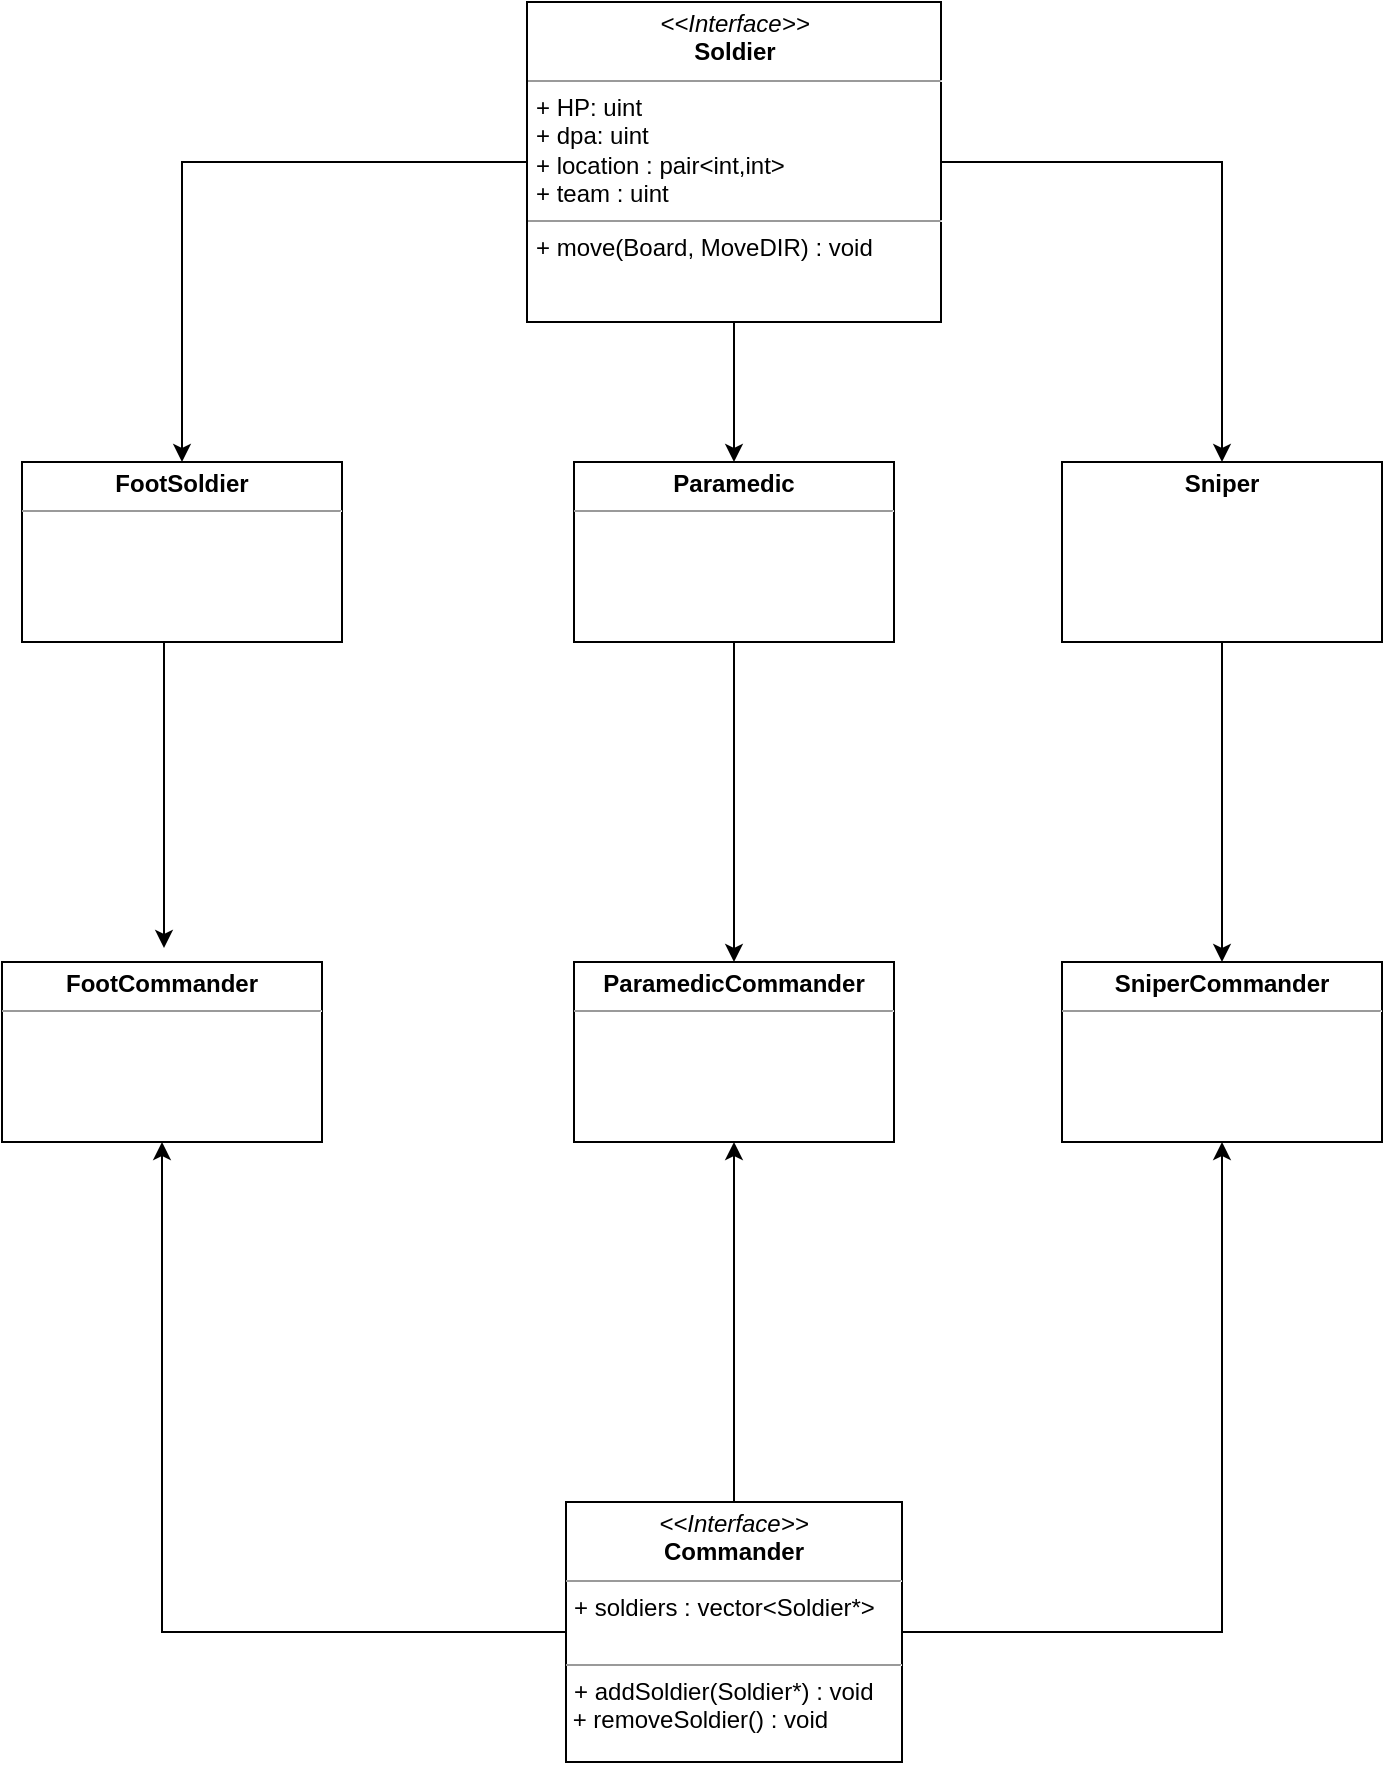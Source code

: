 <mxfile version="11.1.4" type="device"><diagram id="soT3LyRlg43CQsKjoYNd" name="Page-1"><mxGraphModel dx="1360" dy="984" grid="1" gridSize="10" guides="1" tooltips="1" connect="1" arrows="1" fold="1" page="1" pageScale="1" pageWidth="850" pageHeight="1100" math="0" shadow="0"><root><mxCell id="0"/><mxCell id="1" parent="0"/><mxCell id="S9RKg_i5RS0eWCUJf2ve-17" style="edgeStyle=orthogonalEdgeStyle;rounded=0;orthogonalLoop=1;jettySize=auto;html=1;entryX=0.5;entryY=0;entryDx=0;entryDy=0;" edge="1" parent="1" source="S9RKg_i5RS0eWCUJf2ve-1" target="S9RKg_i5RS0eWCUJf2ve-13"><mxGeometry relative="1" as="geometry"/></mxCell><mxCell id="S9RKg_i5RS0eWCUJf2ve-23" style="edgeStyle=orthogonalEdgeStyle;rounded=0;orthogonalLoop=1;jettySize=auto;html=1;entryX=0.5;entryY=0;entryDx=0;entryDy=0;" edge="1" parent="1" source="S9RKg_i5RS0eWCUJf2ve-1" target="S9RKg_i5RS0eWCUJf2ve-6"><mxGeometry relative="1" as="geometry"/></mxCell><mxCell id="S9RKg_i5RS0eWCUJf2ve-24" style="edgeStyle=orthogonalEdgeStyle;rounded=0;orthogonalLoop=1;jettySize=auto;html=1;entryX=0.5;entryY=0;entryDx=0;entryDy=0;" edge="1" parent="1" source="S9RKg_i5RS0eWCUJf2ve-1" target="S9RKg_i5RS0eWCUJf2ve-11"><mxGeometry relative="1" as="geometry"/></mxCell><mxCell id="S9RKg_i5RS0eWCUJf2ve-1" value="&lt;p style=&quot;margin: 0px ; margin-top: 4px ; text-align: center&quot;&gt;&lt;i&gt;&amp;lt;&amp;lt;Interface&amp;gt;&amp;gt;&lt;/i&gt;&lt;br&gt;&lt;b&gt;Soldier&lt;/b&gt;&lt;/p&gt;&lt;hr size=&quot;1&quot;&gt;&lt;p style=&quot;margin: 0px ; margin-left: 4px&quot;&gt;+ HP: uint&lt;br&gt;+ dpa: uint&lt;/p&gt;&lt;p style=&quot;margin: 0px ; margin-left: 4px&quot;&gt;+ location : pair&amp;lt;int,int&amp;gt;&lt;/p&gt;&lt;p style=&quot;margin: 0px ; margin-left: 4px&quot;&gt;+ team : uint&lt;/p&gt;&lt;hr size=&quot;1&quot;&gt;&lt;p style=&quot;margin: 0px ; margin-left: 4px&quot;&gt;+ move(Board, MoveDIR) : void&lt;br&gt;&lt;/p&gt;" style="verticalAlign=top;align=left;overflow=fill;fontSize=12;fontFamily=Helvetica;html=1;" vertex="1" parent="1"><mxGeometry x="322.5" y="50" width="207" height="160" as="geometry"/></mxCell><mxCell id="S9RKg_i5RS0eWCUJf2ve-10" style="edgeStyle=orthogonalEdgeStyle;rounded=0;orthogonalLoop=1;jettySize=auto;html=1;entryX=0.5;entryY=1;entryDx=0;entryDy=0;" edge="1" parent="1" source="S9RKg_i5RS0eWCUJf2ve-2" target="S9RKg_i5RS0eWCUJf2ve-7"><mxGeometry relative="1" as="geometry"/></mxCell><mxCell id="S9RKg_i5RS0eWCUJf2ve-22" style="edgeStyle=orthogonalEdgeStyle;rounded=0;orthogonalLoop=1;jettySize=auto;html=1;entryX=0.5;entryY=1;entryDx=0;entryDy=0;" edge="1" parent="1" source="S9RKg_i5RS0eWCUJf2ve-2" target="S9RKg_i5RS0eWCUJf2ve-14"><mxGeometry relative="1" as="geometry"/></mxCell><mxCell id="S9RKg_i5RS0eWCUJf2ve-25" style="edgeStyle=orthogonalEdgeStyle;rounded=0;orthogonalLoop=1;jettySize=auto;html=1;entryX=0.5;entryY=1;entryDx=0;entryDy=0;" edge="1" parent="1" source="S9RKg_i5RS0eWCUJf2ve-2" target="S9RKg_i5RS0eWCUJf2ve-12"><mxGeometry relative="1" as="geometry"/></mxCell><mxCell id="S9RKg_i5RS0eWCUJf2ve-2" value="&lt;p style=&quot;margin: 0px ; margin-top: 4px ; text-align: center&quot;&gt;&lt;i&gt;&amp;lt;&amp;lt;Interface&amp;gt;&amp;gt;&lt;/i&gt;&lt;br&gt;&lt;b&gt;Commander&lt;/b&gt;&lt;/p&gt;&lt;hr size=&quot;1&quot;&gt;&lt;p style=&quot;margin: 0px ; margin-left: 4px&quot;&gt;+ soldiers : vector&amp;lt;Soldier*&amp;gt;&lt;/p&gt;&lt;p style=&quot;margin: 0px ; margin-left: 4px&quot;&gt;&lt;br&gt;&lt;/p&gt;&lt;hr size=&quot;1&quot;&gt;&lt;p style=&quot;margin: 0px 0px 0px 4px&quot;&gt;+ addSoldier(Soldier*) : void&lt;/p&gt;&lt;div&gt;&amp;nbsp;+ removeSoldier() : void&lt;/div&gt;&lt;div&gt;&lt;br&gt;&lt;/div&gt;" style="verticalAlign=top;align=left;overflow=fill;fontSize=12;fontFamily=Helvetica;html=1;" vertex="1" parent="1"><mxGeometry x="342" y="800" width="168" height="130" as="geometry"/></mxCell><mxCell id="S9RKg_i5RS0eWCUJf2ve-9" style="edgeStyle=orthogonalEdgeStyle;rounded=0;orthogonalLoop=1;jettySize=auto;html=1;entryX=0.575;entryY=-0.033;entryDx=0;entryDy=0;entryPerimeter=0;" edge="1" parent="1"><mxGeometry relative="1" as="geometry"><mxPoint x="139" y="366" as="sourcePoint"/><mxPoint x="141" y="523" as="targetPoint"/><Array as="points"><mxPoint x="141" y="366"/></Array></mxGeometry></mxCell><mxCell id="S9RKg_i5RS0eWCUJf2ve-6" value="&lt;p style=&quot;margin: 0px ; margin-top: 4px ; text-align: center&quot;&gt;&lt;b&gt;FootSoldier&lt;/b&gt;&lt;/p&gt;&lt;hr size=&quot;1&quot;&gt;&lt;p style=&quot;margin: 0px ; margin-left: 4px&quot;&gt;&lt;/p&gt;&lt;p style=&quot;margin: 0px ; margin-left: 4px&quot;&gt;&lt;br&gt;&lt;/p&gt;" style="verticalAlign=top;align=left;overflow=fill;fontSize=12;fontFamily=Helvetica;html=1;" vertex="1" parent="1"><mxGeometry x="70" y="280" width="160" height="90" as="geometry"/></mxCell><mxCell id="S9RKg_i5RS0eWCUJf2ve-7" value="&lt;p style=&quot;margin: 0px ; margin-top: 4px ; text-align: center&quot;&gt;&lt;b&gt;FootCommander&lt;/b&gt;&lt;/p&gt;&lt;hr size=&quot;1&quot;&gt;&lt;p style=&quot;margin: 0px ; margin-left: 4px&quot;&gt;&lt;/p&gt;&lt;p style=&quot;margin: 0px ; margin-left: 4px&quot;&gt;&lt;br&gt;&lt;/p&gt;" style="verticalAlign=top;align=left;overflow=fill;fontSize=12;fontFamily=Helvetica;html=1;" vertex="1" parent="1"><mxGeometry x="60" y="530" width="160" height="90" as="geometry"/></mxCell><mxCell id="S9RKg_i5RS0eWCUJf2ve-16" style="edgeStyle=orthogonalEdgeStyle;rounded=0;orthogonalLoop=1;jettySize=auto;html=1;entryX=0.5;entryY=0;entryDx=0;entryDy=0;" edge="1" parent="1" source="S9RKg_i5RS0eWCUJf2ve-11" target="S9RKg_i5RS0eWCUJf2ve-12"><mxGeometry relative="1" as="geometry"><mxPoint x="436" y="520" as="targetPoint"/><Array as="points"/></mxGeometry></mxCell><mxCell id="S9RKg_i5RS0eWCUJf2ve-11" value="&lt;p style=&quot;margin: 0px ; margin-top: 4px ; text-align: center&quot;&gt;&lt;b&gt;Paramedic&lt;/b&gt;&lt;/p&gt;&lt;hr size=&quot;1&quot;&gt;&lt;p style=&quot;margin: 0px ; margin-left: 4px&quot;&gt;&lt;/p&gt;&lt;p style=&quot;margin: 0px ; margin-left: 4px&quot;&gt;&lt;br&gt;&lt;/p&gt;" style="verticalAlign=top;align=left;overflow=fill;fontSize=12;fontFamily=Helvetica;html=1;" vertex="1" parent="1"><mxGeometry x="346" y="280" width="160" height="90" as="geometry"/></mxCell><mxCell id="S9RKg_i5RS0eWCUJf2ve-12" value="&lt;p style=&quot;margin: 0px ; margin-top: 4px ; text-align: center&quot;&gt;&lt;b&gt;ParamedicCommander&lt;/b&gt;&lt;/p&gt;&lt;hr size=&quot;1&quot;&gt;&lt;p style=&quot;margin: 0px ; margin-left: 4px&quot;&gt;&lt;/p&gt;&lt;p style=&quot;margin: 0px ; margin-left: 4px&quot;&gt;&lt;br&gt;&lt;/p&gt;" style="verticalAlign=top;align=left;overflow=fill;fontSize=12;fontFamily=Helvetica;html=1;" vertex="1" parent="1"><mxGeometry x="346" y="530" width="160" height="90" as="geometry"/></mxCell><mxCell id="S9RKg_i5RS0eWCUJf2ve-18" style="edgeStyle=orthogonalEdgeStyle;rounded=0;orthogonalLoop=1;jettySize=auto;html=1;entryX=0.5;entryY=0;entryDx=0;entryDy=0;" edge="1" parent="1" source="S9RKg_i5RS0eWCUJf2ve-13" target="S9RKg_i5RS0eWCUJf2ve-14"><mxGeometry relative="1" as="geometry"/></mxCell><mxCell id="S9RKg_i5RS0eWCUJf2ve-13" value="&lt;p style=&quot;margin: 0px ; margin-top: 4px ; text-align: center&quot;&gt;&lt;b&gt;Sniper&lt;/b&gt;&lt;/p&gt;" style="verticalAlign=top;align=left;overflow=fill;fontSize=12;fontFamily=Helvetica;html=1;" vertex="1" parent="1"><mxGeometry x="590" y="280" width="160" height="90" as="geometry"/></mxCell><mxCell id="S9RKg_i5RS0eWCUJf2ve-14" value="&lt;p style=&quot;margin: 0px ; margin-top: 4px ; text-align: center&quot;&gt;&lt;b&gt;SniperCommander&lt;/b&gt;&lt;/p&gt;&lt;hr size=&quot;1&quot;&gt;&lt;p style=&quot;margin: 0px ; margin-left: 4px&quot;&gt;&lt;/p&gt;&lt;p style=&quot;margin: 0px ; margin-left: 4px&quot;&gt;&lt;br&gt;&lt;/p&gt;" style="verticalAlign=top;align=left;overflow=fill;fontSize=12;fontFamily=Helvetica;html=1;" vertex="1" parent="1"><mxGeometry x="590" y="530" width="160" height="90" as="geometry"/></mxCell></root></mxGraphModel></diagram></mxfile>